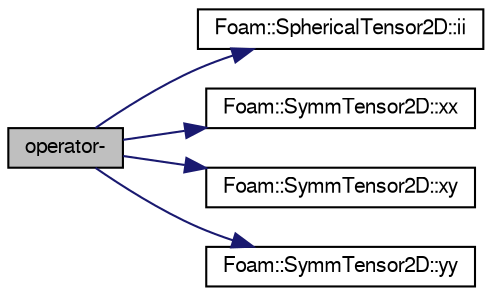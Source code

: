 digraph "operator-"
{
  bgcolor="transparent";
  edge [fontname="FreeSans",fontsize="10",labelfontname="FreeSans",labelfontsize="10"];
  node [fontname="FreeSans",fontsize="10",shape=record];
  rankdir="LR";
  Node127716 [label="operator-",height=0.2,width=0.4,color="black", fillcolor="grey75", style="filled", fontcolor="black"];
  Node127716 -> Node127717 [color="midnightblue",fontsize="10",style="solid",fontname="FreeSans"];
  Node127717 [label="Foam::SphericalTensor2D::ii",height=0.2,width=0.4,color="black",URL="$a28210.html#a8a6ef975bcb1f17d9cd0457417bcac47"];
  Node127716 -> Node127718 [color="midnightblue",fontsize="10",style="solid",fontname="FreeSans"];
  Node127718 [label="Foam::SymmTensor2D::xx",height=0.2,width=0.4,color="black",URL="$a28314.html#a1b97c7c1ed81b4fb23da8dcb71a8cd2a"];
  Node127716 -> Node127719 [color="midnightblue",fontsize="10",style="solid",fontname="FreeSans"];
  Node127719 [label="Foam::SymmTensor2D::xy",height=0.2,width=0.4,color="black",URL="$a28314.html#aab470ae2a5eeac8c33a7b6abac6b39b3"];
  Node127716 -> Node127720 [color="midnightblue",fontsize="10",style="solid",fontname="FreeSans"];
  Node127720 [label="Foam::SymmTensor2D::yy",height=0.2,width=0.4,color="black",URL="$a28314.html#aba9d77023a5662b9c2d3639d5de555a0"];
}
